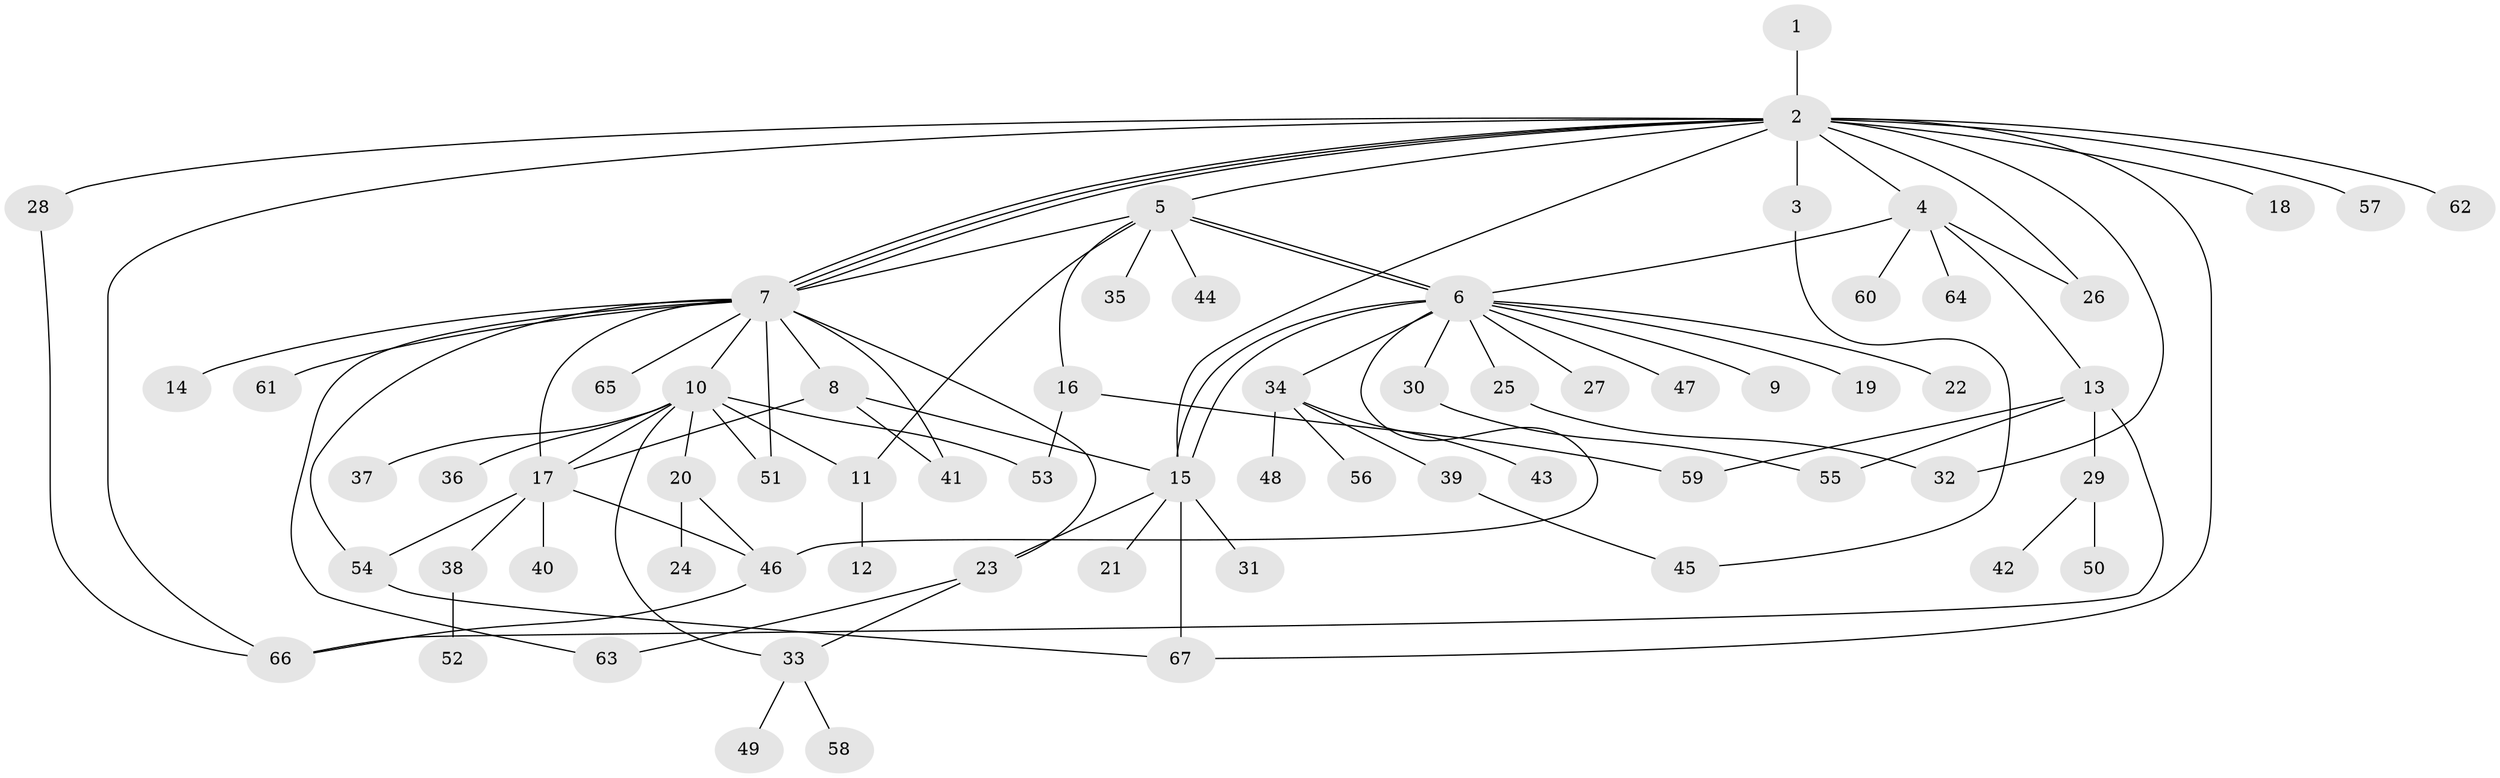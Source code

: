 // coarse degree distribution, {4: 0.1111111111111111, 9: 0.037037037037037035, 2: 0.14814814814814814, 7: 0.1111111111111111, 8: 0.037037037037037035, 5: 0.07407407407407407, 6: 0.037037037037037035, 3: 0.14814814814814814, 1: 0.2962962962962963}
// Generated by graph-tools (version 1.1) at 2025/50/03/04/25 22:50:12]
// undirected, 67 vertices, 96 edges
graph export_dot {
  node [color=gray90,style=filled];
  1;
  2;
  3;
  4;
  5;
  6;
  7;
  8;
  9;
  10;
  11;
  12;
  13;
  14;
  15;
  16;
  17;
  18;
  19;
  20;
  21;
  22;
  23;
  24;
  25;
  26;
  27;
  28;
  29;
  30;
  31;
  32;
  33;
  34;
  35;
  36;
  37;
  38;
  39;
  40;
  41;
  42;
  43;
  44;
  45;
  46;
  47;
  48;
  49;
  50;
  51;
  52;
  53;
  54;
  55;
  56;
  57;
  58;
  59;
  60;
  61;
  62;
  63;
  64;
  65;
  66;
  67;
  1 -- 2;
  2 -- 3;
  2 -- 4;
  2 -- 5;
  2 -- 7;
  2 -- 7;
  2 -- 7;
  2 -- 15;
  2 -- 18;
  2 -- 26;
  2 -- 28;
  2 -- 32;
  2 -- 57;
  2 -- 62;
  2 -- 66;
  2 -- 67;
  3 -- 45;
  4 -- 6;
  4 -- 13;
  4 -- 26;
  4 -- 60;
  4 -- 64;
  5 -- 6;
  5 -- 6;
  5 -- 7;
  5 -- 11;
  5 -- 16;
  5 -- 35;
  5 -- 44;
  6 -- 9;
  6 -- 15;
  6 -- 15;
  6 -- 19;
  6 -- 22;
  6 -- 25;
  6 -- 27;
  6 -- 30;
  6 -- 34;
  6 -- 46;
  6 -- 47;
  7 -- 8;
  7 -- 10;
  7 -- 14;
  7 -- 17;
  7 -- 23;
  7 -- 41;
  7 -- 51;
  7 -- 54;
  7 -- 61;
  7 -- 63;
  7 -- 65;
  8 -- 15;
  8 -- 17;
  8 -- 41;
  10 -- 11;
  10 -- 17;
  10 -- 20;
  10 -- 33;
  10 -- 36;
  10 -- 37;
  10 -- 51;
  10 -- 53;
  11 -- 12;
  13 -- 29;
  13 -- 55;
  13 -- 59;
  13 -- 66;
  15 -- 21;
  15 -- 23;
  15 -- 31;
  15 -- 67;
  16 -- 53;
  16 -- 59;
  17 -- 38;
  17 -- 40;
  17 -- 46;
  17 -- 54;
  20 -- 24;
  20 -- 46;
  23 -- 33;
  23 -- 63;
  25 -- 32;
  28 -- 66;
  29 -- 42;
  29 -- 50;
  30 -- 55;
  33 -- 49;
  33 -- 58;
  34 -- 39;
  34 -- 43;
  34 -- 48;
  34 -- 56;
  38 -- 52;
  39 -- 45;
  46 -- 66;
  54 -- 67;
}
